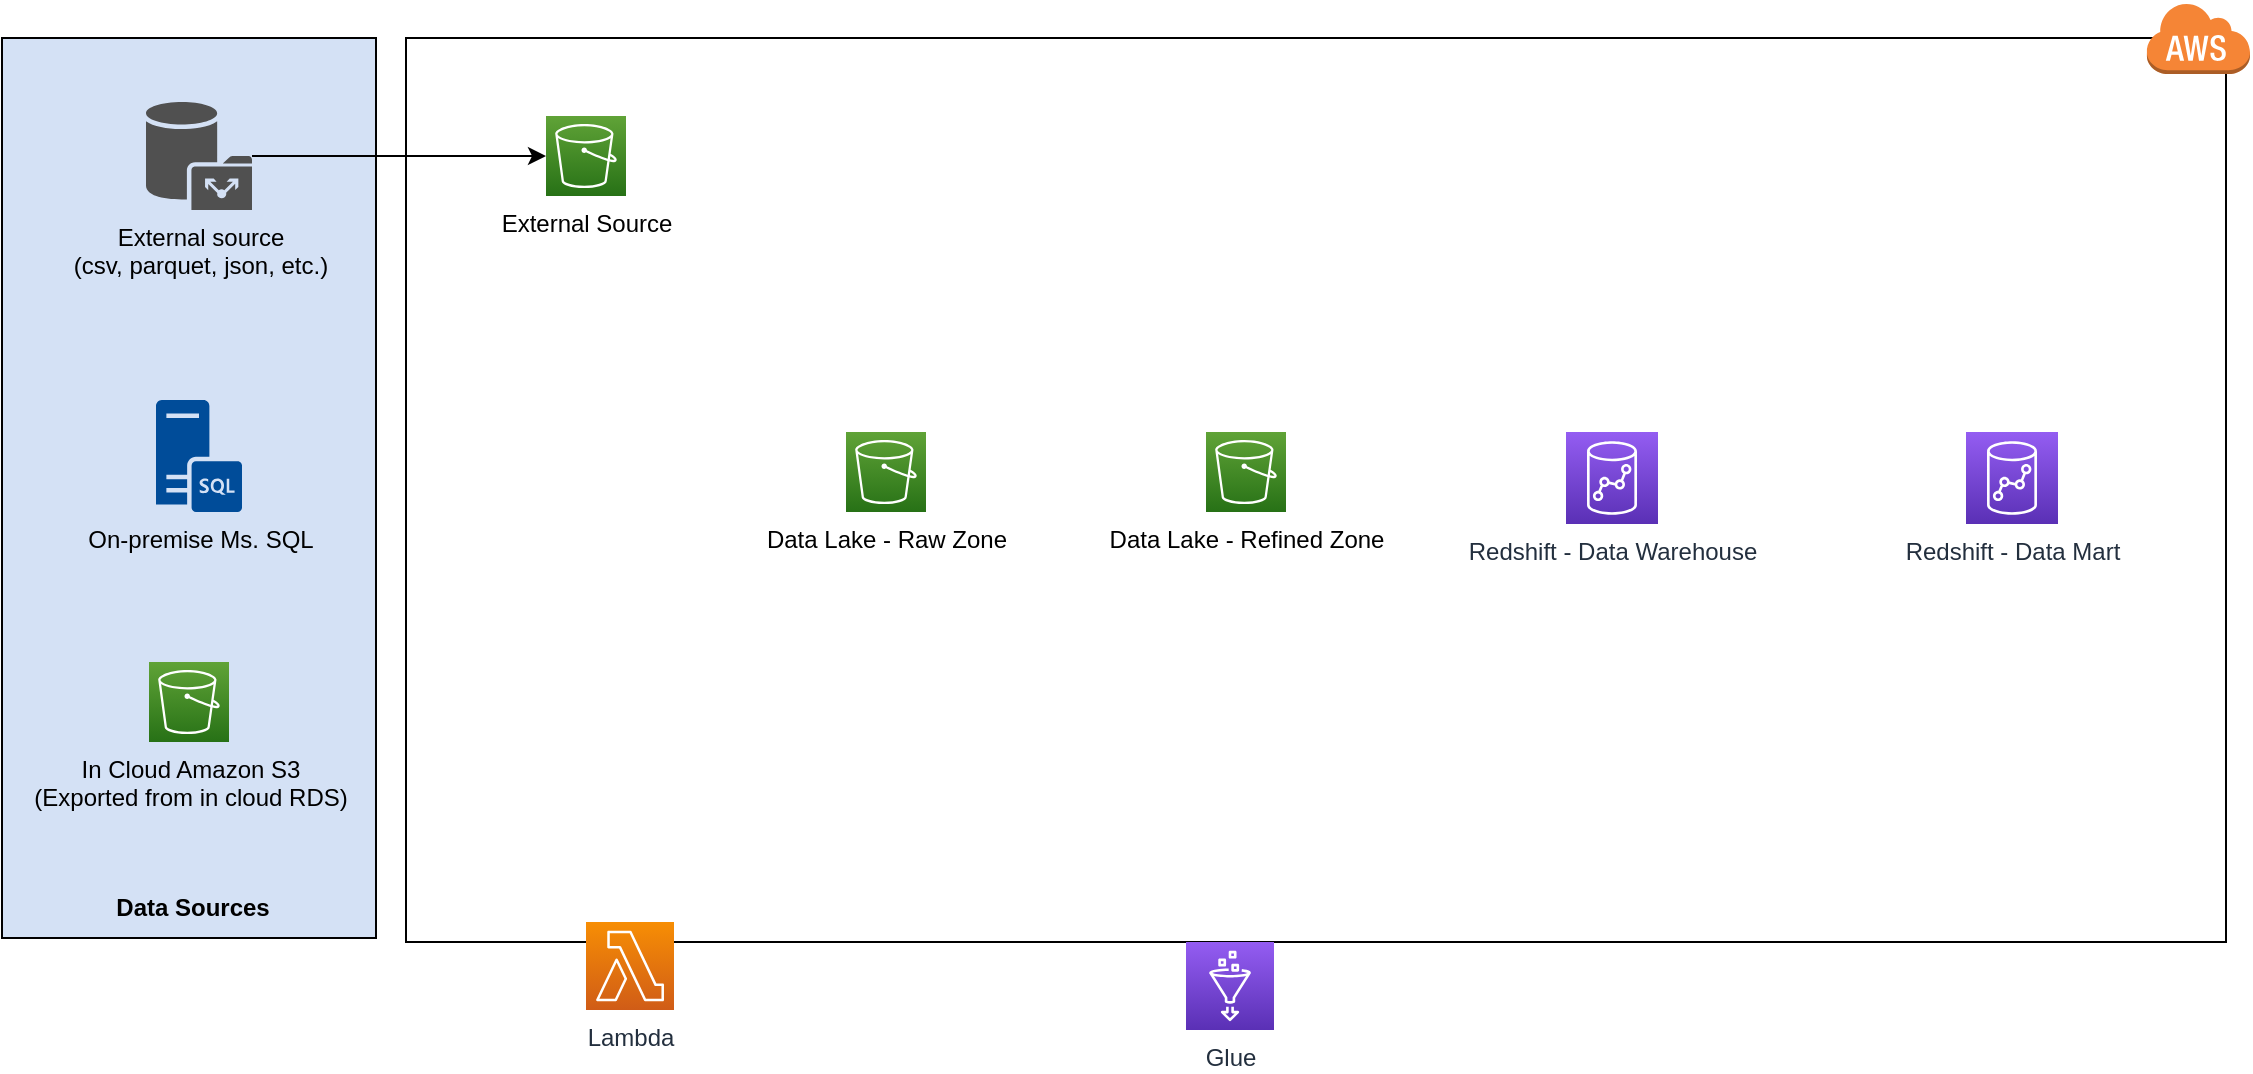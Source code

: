 <mxfile version="14.6.9" type="github">
  <diagram id="Ht1M8jgEwFfnCIfOTk4-" name="Page-1">
    <mxGraphModel dx="1504" dy="645" grid="1" gridSize="10" guides="1" tooltips="1" connect="1" arrows="1" fold="1" page="1" pageScale="1" pageWidth="1169" pageHeight="827" math="0" shadow="0">
      <root>
        <mxCell id="0" />
        <mxCell id="1" parent="0" />
        <mxCell id="QKe02ADMdxhWS-AVPnqg-27" value="" style="whiteSpace=wrap;html=1;fillColor=#FFFFFF;" vertex="1" parent="1">
          <mxGeometry x="230" y="58" width="910" height="452" as="geometry" />
        </mxCell>
        <mxCell id="QKe02ADMdxhWS-AVPnqg-18" value="" style="whiteSpace=wrap;html=1;fillColor=#D4E1F5;" vertex="1" parent="1">
          <mxGeometry x="28" y="58" width="187" height="450" as="geometry" />
        </mxCell>
        <mxCell id="QKe02ADMdxhWS-AVPnqg-32" style="edgeStyle=orthogonalEdgeStyle;rounded=0;orthogonalLoop=1;jettySize=auto;html=1;entryX=0;entryY=0.5;entryDx=0;entryDy=0;entryPerimeter=0;" edge="1" parent="1" source="QKe02ADMdxhWS-AVPnqg-3" target="QKe02ADMdxhWS-AVPnqg-12">
          <mxGeometry relative="1" as="geometry" />
        </mxCell>
        <mxCell id="QKe02ADMdxhWS-AVPnqg-3" value="External source&lt;br&gt;(csv, parquet, json, etc.)" style="shadow=0;dashed=0;html=1;strokeColor=none;fillColor=#505050;labelPosition=center;verticalLabelPosition=bottom;verticalAlign=top;outlineConnect=0;align=center;shape=mxgraph.office.databases.database_public_folder;" vertex="1" parent="1">
          <mxGeometry x="100" y="90" width="53" height="54" as="geometry" />
        </mxCell>
        <mxCell id="QKe02ADMdxhWS-AVPnqg-4" value="On-premise Ms. SQL" style="pointerEvents=1;shadow=0;dashed=0;html=1;strokeColor=none;fillColor=#004C99;labelPosition=center;verticalLabelPosition=bottom;verticalAlign=top;outlineConnect=0;align=center;shape=mxgraph.office.servers.sql_server;" vertex="1" parent="1">
          <mxGeometry x="105" y="239" width="43" height="56" as="geometry" />
        </mxCell>
        <mxCell id="QKe02ADMdxhWS-AVPnqg-8" value="Lambda" style="points=[[0,0,0],[0.25,0,0],[0.5,0,0],[0.75,0,0],[1,0,0],[0,1,0],[0.25,1,0],[0.5,1,0],[0.75,1,0],[1,1,0],[0,0.25,0],[0,0.5,0],[0,0.75,0],[1,0.25,0],[1,0.5,0],[1,0.75,0]];outlineConnect=0;fontColor=#232F3E;gradientColor=#F78E04;gradientDirection=north;fillColor=#D05C17;strokeColor=#ffffff;dashed=0;verticalLabelPosition=bottom;verticalAlign=top;align=center;html=1;fontSize=12;fontStyle=0;aspect=fixed;shape=mxgraph.aws4.resourceIcon;resIcon=mxgraph.aws4.lambda;" vertex="1" parent="1">
          <mxGeometry x="320" y="500" width="44" height="44" as="geometry" />
        </mxCell>
        <mxCell id="QKe02ADMdxhWS-AVPnqg-9" value="Glue" style="points=[[0,0,0],[0.25,0,0],[0.5,0,0],[0.75,0,0],[1,0,0],[0,1,0],[0.25,1,0],[0.5,1,0],[0.75,1,0],[1,1,0],[0,0.25,0],[0,0.5,0],[0,0.75,0],[1,0.25,0],[1,0.5,0],[1,0.75,0]];outlineConnect=0;fontColor=#232F3E;gradientColor=#945DF2;gradientDirection=north;fillColor=#5A30B5;strokeColor=#ffffff;dashed=0;verticalLabelPosition=bottom;verticalAlign=top;align=center;html=1;fontSize=12;fontStyle=0;aspect=fixed;shape=mxgraph.aws4.resourceIcon;resIcon=mxgraph.aws4.glue;" vertex="1" parent="1">
          <mxGeometry x="620" y="510" width="44" height="44" as="geometry" />
        </mxCell>
        <mxCell id="QKe02ADMdxhWS-AVPnqg-11" value="&lt;span style=&quot;color: rgb(0 , 0 , 0)&quot;&gt;In Cloud Amazon S3&lt;/span&gt;&lt;br style=&quot;color: rgb(0 , 0 , 0)&quot;&gt;&lt;span style=&quot;color: rgb(0 , 0 , 0)&quot;&gt;(Exported from in cloud RDS)&lt;/span&gt;" style="points=[[0,0,0],[0.25,0,0],[0.5,0,0],[0.75,0,0],[1,0,0],[0,1,0],[0.25,1,0],[0.5,1,0],[0.75,1,0],[1,1,0],[0,0.25,0],[0,0.5,0],[0,0.75,0],[1,0.25,0],[1,0.5,0],[1,0.75,0]];outlineConnect=0;fontColor=#232F3E;gradientColor=#60A337;gradientDirection=north;fillColor=#277116;strokeColor=#ffffff;dashed=0;verticalLabelPosition=bottom;verticalAlign=top;align=center;html=1;fontSize=12;fontStyle=0;aspect=fixed;shape=mxgraph.aws4.resourceIcon;resIcon=mxgraph.aws4.s3;" vertex="1" parent="1">
          <mxGeometry x="101.5" y="370" width="40" height="40" as="geometry" />
        </mxCell>
        <mxCell id="QKe02ADMdxhWS-AVPnqg-12" value="&lt;font color=&quot;#000000&quot;&gt;External Source&lt;/font&gt;" style="points=[[0,0,0],[0.25,0,0],[0.5,0,0],[0.75,0,0],[1,0,0],[0,1,0],[0.25,1,0],[0.5,1,0],[0.75,1,0],[1,1,0],[0,0.25,0],[0,0.5,0],[0,0.75,0],[1,0.25,0],[1,0.5,0],[1,0.75,0]];outlineConnect=0;fontColor=#232F3E;gradientColor=#60A337;gradientDirection=north;fillColor=#277116;strokeColor=#ffffff;dashed=0;verticalLabelPosition=bottom;verticalAlign=top;align=center;html=1;fontSize=12;fontStyle=0;aspect=fixed;shape=mxgraph.aws4.resourceIcon;resIcon=mxgraph.aws4.s3;" vertex="1" parent="1">
          <mxGeometry x="300" y="97" width="40" height="40" as="geometry" />
        </mxCell>
        <mxCell id="QKe02ADMdxhWS-AVPnqg-14" value="&lt;font color=&quot;#000000&quot;&gt;Data Lake - Raw Zone&lt;/font&gt;" style="points=[[0,0,0],[0.25,0,0],[0.5,0,0],[0.75,0,0],[1,0,0],[0,1,0],[0.25,1,0],[0.5,1,0],[0.75,1,0],[1,1,0],[0,0.25,0],[0,0.5,0],[0,0.75,0],[1,0.25,0],[1,0.5,0],[1,0.75,0]];outlineConnect=0;fontColor=#232F3E;gradientColor=#60A337;gradientDirection=north;fillColor=#277116;strokeColor=#ffffff;dashed=0;verticalLabelPosition=bottom;verticalAlign=top;align=center;html=1;fontSize=12;fontStyle=0;aspect=fixed;shape=mxgraph.aws4.resourceIcon;resIcon=mxgraph.aws4.s3;" vertex="1" parent="1">
          <mxGeometry x="450" y="255" width="40" height="40" as="geometry" />
        </mxCell>
        <mxCell id="QKe02ADMdxhWS-AVPnqg-20" value="&lt;font color=&quot;#000000&quot;&gt;Data Lake - Refined Zone&lt;/font&gt;" style="points=[[0,0,0],[0.25,0,0],[0.5,0,0],[0.75,0,0],[1,0,0],[0,1,0],[0.25,1,0],[0.5,1,0],[0.75,1,0],[1,1,0],[0,0.25,0],[0,0.5,0],[0,0.75,0],[1,0.25,0],[1,0.5,0],[1,0.75,0]];outlineConnect=0;fontColor=#232F3E;gradientColor=#60A337;gradientDirection=north;fillColor=#277116;strokeColor=#ffffff;dashed=0;verticalLabelPosition=bottom;verticalAlign=top;align=center;html=1;fontSize=12;fontStyle=0;aspect=fixed;shape=mxgraph.aws4.resourceIcon;resIcon=mxgraph.aws4.s3;" vertex="1" parent="1">
          <mxGeometry x="630" y="255" width="40" height="40" as="geometry" />
        </mxCell>
        <mxCell id="QKe02ADMdxhWS-AVPnqg-22" value="Redshift - Data Warehouse" style="points=[[0,0,0],[0.25,0,0],[0.5,0,0],[0.75,0,0],[1,0,0],[0,1,0],[0.25,1,0],[0.5,1,0],[0.75,1,0],[1,1,0],[0,0.25,0],[0,0.5,0],[0,0.75,0],[1,0.25,0],[1,0.5,0],[1,0.75,0]];outlineConnect=0;fontColor=#232F3E;gradientColor=#945DF2;gradientDirection=north;fillColor=#5A30B5;strokeColor=#ffffff;dashed=0;verticalLabelPosition=bottom;verticalAlign=top;align=center;html=1;fontSize=12;fontStyle=0;aspect=fixed;shape=mxgraph.aws4.resourceIcon;resIcon=mxgraph.aws4.redshift;" vertex="1" parent="1">
          <mxGeometry x="810" y="255" width="46" height="46" as="geometry" />
        </mxCell>
        <mxCell id="QKe02ADMdxhWS-AVPnqg-23" value="Redshift - Data Mart" style="points=[[0,0,0],[0.25,0,0],[0.5,0,0],[0.75,0,0],[1,0,0],[0,1,0],[0.25,1,0],[0.5,1,0],[0.75,1,0],[1,1,0],[0,0.25,0],[0,0.5,0],[0,0.75,0],[1,0.25,0],[1,0.5,0],[1,0.75,0]];outlineConnect=0;fontColor=#232F3E;gradientColor=#945DF2;gradientDirection=north;fillColor=#5A30B5;strokeColor=#ffffff;dashed=0;verticalLabelPosition=bottom;verticalAlign=top;align=center;html=1;fontSize=12;fontStyle=0;aspect=fixed;shape=mxgraph.aws4.resourceIcon;resIcon=mxgraph.aws4.redshift;" vertex="1" parent="1">
          <mxGeometry x="1010" y="255" width="46" height="46" as="geometry" />
        </mxCell>
        <mxCell id="QKe02ADMdxhWS-AVPnqg-25" value="" style="shape=image;html=1;verticalAlign=top;verticalLabelPosition=bottom;labelBackgroundColor=#ffffff;imageAspect=0;aspect=fixed;image=https://cdn1.iconfinder.com/data/icons/hawcons/32/700048-icon-89-document-file-sql-128.png;fillColor=#D4E1F5;" vertex="1" parent="1">
          <mxGeometry x="940" y="497" width="70" height="70" as="geometry" />
        </mxCell>
        <mxCell id="QKe02ADMdxhWS-AVPnqg-26" value="&lt;b&gt;Data Sources&lt;/b&gt;" style="text;html=1;resizable=0;autosize=1;align=center;verticalAlign=middle;points=[];fillColor=none;strokeColor=none;rounded=0;" vertex="1" parent="1">
          <mxGeometry x="77.5" y="483" width="90" height="20" as="geometry" />
        </mxCell>
        <mxCell id="QKe02ADMdxhWS-AVPnqg-29" value="" style="dashed=0;html=1;shape=mxgraph.aws3.cloud;fillColor=#F58536;gradientColor=none;dashed=0;" vertex="1" parent="1">
          <mxGeometry x="1100" y="40" width="52" height="36" as="geometry" />
        </mxCell>
      </root>
    </mxGraphModel>
  </diagram>
</mxfile>
